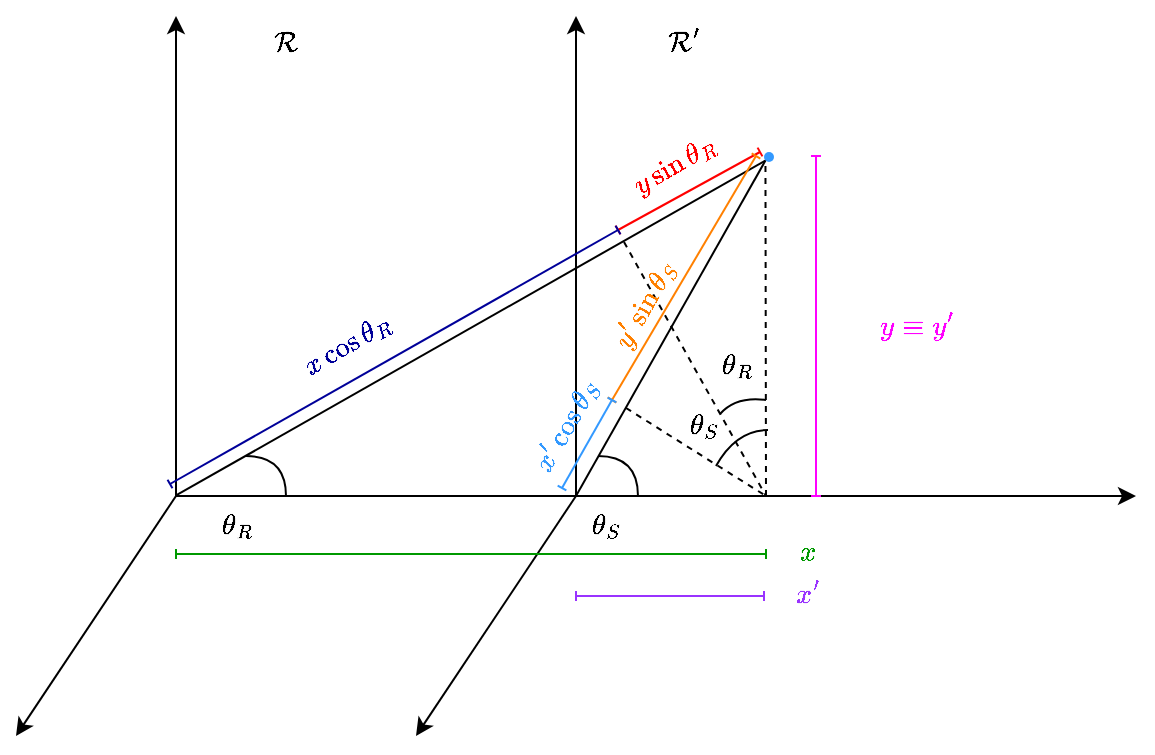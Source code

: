 <mxfile version="26.2.2">
  <diagram name="Pagina-1" id="CYc5HrB_2l5WMtBL0R6f">
    <mxGraphModel dx="1428" dy="841" grid="1" gridSize="10" guides="1" tooltips="1" connect="1" arrows="1" fold="1" page="1" pageScale="1" pageWidth="827" pageHeight="1169" math="1" shadow="0">
      <root>
        <mxCell id="0" />
        <mxCell id="1" parent="0" />
        <mxCell id="VXQqW4wcZAnZ1UCyCvzr-35" value="$$y\sin \theta_R$$" style="text;html=1;align=center;verticalAlign=middle;resizable=0;points=[];autosize=1;strokeColor=none;fillColor=none;fontColor=#FF0000;rotation=-30;" vertex="1" parent="1">
          <mxGeometry x="469" y="220" width="120" height="30" as="geometry" />
        </mxCell>
        <mxCell id="VXQqW4wcZAnZ1UCyCvzr-1" value="" style="endArrow=classic;html=1;rounded=0;" edge="1" parent="1">
          <mxGeometry width="50" height="50" relative="1" as="geometry">
            <mxPoint x="280" y="400" as="sourcePoint" />
            <mxPoint x="760" y="400" as="targetPoint" />
          </mxGeometry>
        </mxCell>
        <mxCell id="VXQqW4wcZAnZ1UCyCvzr-2" value="" style="endArrow=classic;html=1;rounded=0;" edge="1" parent="1">
          <mxGeometry width="50" height="50" relative="1" as="geometry">
            <mxPoint x="280" y="400" as="sourcePoint" />
            <mxPoint x="280" y="160" as="targetPoint" />
          </mxGeometry>
        </mxCell>
        <mxCell id="VXQqW4wcZAnZ1UCyCvzr-3" value="" style="endArrow=classic;html=1;rounded=0;" edge="1" parent="1">
          <mxGeometry width="50" height="50" relative="1" as="geometry">
            <mxPoint x="280" y="400" as="sourcePoint" />
            <mxPoint x="200" y="520" as="targetPoint" />
          </mxGeometry>
        </mxCell>
        <mxCell id="VXQqW4wcZAnZ1UCyCvzr-5" value="" style="endArrow=classic;html=1;rounded=0;" edge="1" parent="1">
          <mxGeometry width="50" height="50" relative="1" as="geometry">
            <mxPoint x="480" y="400" as="sourcePoint" />
            <mxPoint x="480" y="160" as="targetPoint" />
          </mxGeometry>
        </mxCell>
        <mxCell id="VXQqW4wcZAnZ1UCyCvzr-6" value="" style="endArrow=classic;html=1;rounded=0;" edge="1" parent="1">
          <mxGeometry width="50" height="50" relative="1" as="geometry">
            <mxPoint x="480" y="400" as="sourcePoint" />
            <mxPoint x="400" y="520" as="targetPoint" />
          </mxGeometry>
        </mxCell>
        <mxCell id="VXQqW4wcZAnZ1UCyCvzr-7" value="" style="ellipse;whiteSpace=wrap;html=1;aspect=fixed;strokeColor=none;fillColor=#3399FF;" vertex="1" parent="1">
          <mxGeometry x="574" y="228" width="5" height="5" as="geometry" />
        </mxCell>
        <mxCell id="VXQqW4wcZAnZ1UCyCvzr-9" value="" style="endArrow=none;html=1;rounded=0;entryX=0;entryY=1;entryDx=0;entryDy=0;" edge="1" parent="1" target="VXQqW4wcZAnZ1UCyCvzr-7">
          <mxGeometry width="50" height="50" relative="1" as="geometry">
            <mxPoint x="280" y="399.73" as="sourcePoint" />
            <mxPoint x="570.732" y="233.998" as="targetPoint" />
          </mxGeometry>
        </mxCell>
        <mxCell id="VXQqW4wcZAnZ1UCyCvzr-10" value="" style="endArrow=none;html=1;rounded=0;entryX=0;entryY=1;entryDx=0;entryDy=0;" edge="1" parent="1" target="VXQqW4wcZAnZ1UCyCvzr-7">
          <mxGeometry width="50" height="50" relative="1" as="geometry">
            <mxPoint x="480" y="400" as="sourcePoint" />
            <mxPoint x="530" y="350" as="targetPoint" />
          </mxGeometry>
        </mxCell>
        <mxCell id="VXQqW4wcZAnZ1UCyCvzr-11" value="" style="endArrow=none;html=1;rounded=0;dashed=1;" edge="1" parent="1">
          <mxGeometry width="50" height="50" relative="1" as="geometry">
            <mxPoint x="504" y="273" as="sourcePoint" />
            <mxPoint x="575" y="400" as="targetPoint" />
          </mxGeometry>
        </mxCell>
        <mxCell id="VXQqW4wcZAnZ1UCyCvzr-16" value="" style="endArrow=none;html=1;rounded=0;dashed=1;" edge="1" parent="1">
          <mxGeometry width="50" height="50" relative="1" as="geometry">
            <mxPoint x="505" y="356" as="sourcePoint" />
            <mxPoint x="575" y="400" as="targetPoint" />
          </mxGeometry>
        </mxCell>
        <mxCell id="VXQqW4wcZAnZ1UCyCvzr-17" value="" style="endArrow=none;html=1;rounded=0;entryX=0;entryY=1;entryDx=0;entryDy=0;dashed=1;" edge="1" parent="1" target="VXQqW4wcZAnZ1UCyCvzr-7">
          <mxGeometry width="50" height="50" relative="1" as="geometry">
            <mxPoint x="575" y="400" as="sourcePoint" />
            <mxPoint x="620" y="240" as="targetPoint" />
          </mxGeometry>
        </mxCell>
        <mxCell id="VXQqW4wcZAnZ1UCyCvzr-18" value="" style="endArrow=none;html=1;rounded=0;curved=1;" edge="1" parent="1">
          <mxGeometry width="50" height="50" relative="1" as="geometry">
            <mxPoint x="511" y="400" as="sourcePoint" />
            <mxPoint x="491" y="380" as="targetPoint" />
            <Array as="points">
              <mxPoint x="511" y="380" />
            </Array>
          </mxGeometry>
        </mxCell>
        <mxCell id="VXQqW4wcZAnZ1UCyCvzr-23" value="" style="endArrow=none;html=1;rounded=0;curved=1;" edge="1" parent="1">
          <mxGeometry width="50" height="50" relative="1" as="geometry">
            <mxPoint x="335" y="400" as="sourcePoint" />
            <mxPoint x="315" y="380" as="targetPoint" />
            <Array as="points">
              <mxPoint x="335" y="380" />
            </Array>
          </mxGeometry>
        </mxCell>
        <mxCell id="VXQqW4wcZAnZ1UCyCvzr-26" value="$$\theta_S$$" style="text;html=1;align=center;verticalAlign=middle;resizable=0;points=[];autosize=1;strokeColor=none;fillColor=none;connectable=0;" vertex="1" parent="1">
          <mxGeometry x="450" y="400" width="90" height="30" as="geometry" />
        </mxCell>
        <mxCell id="VXQqW4wcZAnZ1UCyCvzr-28" value="" style="endArrow=none;html=1;rounded=0;curved=1;" edge="1" parent="1">
          <mxGeometry width="50" height="50" relative="1" as="geometry">
            <mxPoint x="552" y="359" as="sourcePoint" />
            <mxPoint x="575" y="352" as="targetPoint" />
            <Array as="points">
              <mxPoint x="560" y="350" />
            </Array>
          </mxGeometry>
        </mxCell>
        <mxCell id="VXQqW4wcZAnZ1UCyCvzr-29" value="$$\theta_R$$" style="text;html=1;align=center;verticalAlign=middle;resizable=0;points=[];autosize=1;strokeColor=none;fillColor=none;" vertex="1" parent="1">
          <mxGeometry x="260" y="400" width="100" height="30" as="geometry" />
        </mxCell>
        <mxCell id="VXQqW4wcZAnZ1UCyCvzr-30" value="$$\theta_R$$" style="text;html=1;align=center;verticalAlign=middle;resizable=0;points=[];autosize=1;strokeColor=none;fillColor=none;" vertex="1" parent="1">
          <mxGeometry x="510" y="320" width="100" height="30" as="geometry" />
        </mxCell>
        <mxCell id="VXQqW4wcZAnZ1UCyCvzr-32" value="" style="endArrow=baseDash;html=1;rounded=0;targetPerimeterSpacing=0;startArrow=baseDash;startFill=0;endFill=0;endSize=3;startSize=3;strokeColor=#FF0000;" edge="1" parent="1">
          <mxGeometry width="50" height="50" relative="1" as="geometry">
            <mxPoint x="501" y="267" as="sourcePoint" />
            <mxPoint x="572" y="228" as="targetPoint" />
          </mxGeometry>
        </mxCell>
        <mxCell id="VXQqW4wcZAnZ1UCyCvzr-33" value="" style="endArrow=baseDash;html=1;rounded=0;targetPerimeterSpacing=0;startArrow=baseDash;startFill=0;endFill=0;endSize=3;startSize=3;strokeColor=#000099;" edge="1" parent="1">
          <mxGeometry width="50" height="50" relative="1" as="geometry">
            <mxPoint x="277" y="394" as="sourcePoint" />
            <mxPoint x="501" y="267" as="targetPoint" />
          </mxGeometry>
        </mxCell>
        <mxCell id="VXQqW4wcZAnZ1UCyCvzr-34" value="$$x\cos \theta_R$$" style="text;html=1;align=center;verticalAlign=middle;resizable=0;points=[];autosize=1;strokeColor=none;fillColor=none;fontColor=#000099;rotation=-30;" vertex="1" parent="1">
          <mxGeometry x="300" y="310" width="130" height="30" as="geometry" />
        </mxCell>
        <mxCell id="VXQqW4wcZAnZ1UCyCvzr-36" value="" style="endArrow=baseDash;html=1;rounded=0;targetPerimeterSpacing=0;startArrow=baseDash;startFill=0;endFill=0;endSize=3;startSize=3;strokeColor=#FF8000;" edge="1" parent="1">
          <mxGeometry width="50" height="50" relative="1" as="geometry">
            <mxPoint x="498" y="352" as="sourcePoint" />
            <mxPoint x="570" y="230" as="targetPoint" />
          </mxGeometry>
        </mxCell>
        <mxCell id="VXQqW4wcZAnZ1UCyCvzr-37" value="" style="endArrow=baseDash;html=1;rounded=0;targetPerimeterSpacing=0;startArrow=baseDash;startFill=0;endFill=0;endSize=3;startSize=3;strokeColor=#3399FF;" edge="1" parent="1">
          <mxGeometry width="50" height="50" relative="1" as="geometry">
            <mxPoint x="473" y="396" as="sourcePoint" />
            <mxPoint x="498" y="352" as="targetPoint" />
          </mxGeometry>
        </mxCell>
        <mxCell id="VXQqW4wcZAnZ1UCyCvzr-38" value="$$y&#39;\sin \theta_S$$" style="text;html=1;align=center;verticalAlign=middle;resizable=0;points=[];autosize=1;strokeColor=none;fillColor=none;fontColor=#FF8000;rotation=-60;" vertex="1" parent="1">
          <mxGeometry x="449" y="290" width="130" height="30" as="geometry" />
        </mxCell>
        <mxCell id="VXQqW4wcZAnZ1UCyCvzr-39" value="$$x&#39;\cos \theta_S$$" style="text;html=1;align=center;verticalAlign=middle;resizable=0;points=[];autosize=1;strokeColor=none;fillColor=none;fontColor=#3399FF;rotation=-60;" vertex="1" parent="1">
          <mxGeometry x="410" y="350" width="130" height="30" as="geometry" />
        </mxCell>
        <mxCell id="VXQqW4wcZAnZ1UCyCvzr-40" value="" style="endArrow=none;html=1;rounded=0;curved=1;" edge="1" parent="1">
          <mxGeometry width="50" height="50" relative="1" as="geometry">
            <mxPoint x="550" y="385" as="sourcePoint" />
            <mxPoint x="576" y="367" as="targetPoint" />
            <Array as="points">
              <mxPoint x="560" y="367" />
            </Array>
          </mxGeometry>
        </mxCell>
        <mxCell id="VXQqW4wcZAnZ1UCyCvzr-41" value="$$\theta_S$$" style="text;html=1;align=center;verticalAlign=middle;resizable=0;points=[];autosize=1;strokeColor=none;fillColor=none;" vertex="1" parent="1">
          <mxGeometry x="499" y="350" width="90" height="30" as="geometry" />
        </mxCell>
        <mxCell id="VXQqW4wcZAnZ1UCyCvzr-42" value="" style="endArrow=baseDash;html=1;rounded=0;startArrow=baseDash;startFill=0;endFill=0;endSize=3;startSize=3;fontColor=#009900;strokeColor=#009900;" edge="1" parent="1">
          <mxGeometry width="50" height="50" relative="1" as="geometry">
            <mxPoint x="280" y="429" as="sourcePoint" />
            <mxPoint x="575" y="429" as="targetPoint" />
          </mxGeometry>
        </mxCell>
        <mxCell id="VXQqW4wcZAnZ1UCyCvzr-43" value="" style="endArrow=baseDash;html=1;rounded=0;startArrow=baseDash;startFill=0;endFill=0;endSize=3;startSize=3;strokeColor=#9933FF;" edge="1" parent="1">
          <mxGeometry width="50" height="50" relative="1" as="geometry">
            <mxPoint x="480" y="450" as="sourcePoint" />
            <mxPoint x="574" y="450" as="targetPoint" />
          </mxGeometry>
        </mxCell>
        <mxCell id="VXQqW4wcZAnZ1UCyCvzr-44" value="$$x$$" style="text;html=1;align=center;verticalAlign=middle;resizable=0;points=[];autosize=1;strokeColor=none;fillColor=none;fontColor=#009900;" vertex="1" parent="1">
          <mxGeometry x="566" y="413" width="60" height="30" as="geometry" />
        </mxCell>
        <mxCell id="VXQqW4wcZAnZ1UCyCvzr-45" value="$$x&#39;$$" style="text;html=1;align=center;verticalAlign=middle;resizable=0;points=[];autosize=1;strokeColor=none;fillColor=none;fontColor=#9933FF;" vertex="1" parent="1">
          <mxGeometry x="566" y="434" width="60" height="30" as="geometry" />
        </mxCell>
        <mxCell id="VXQqW4wcZAnZ1UCyCvzr-46" value="" style="endArrow=baseDash;html=1;rounded=0;startArrow=baseDash;startFill=0;endFill=0;endSize=3;startSize=3;strokeColor=#FF00FF;" edge="1" parent="1">
          <mxGeometry width="50" height="50" relative="1" as="geometry">
            <mxPoint x="600" y="400" as="sourcePoint" />
            <mxPoint x="600" y="230" as="targetPoint" />
          </mxGeometry>
        </mxCell>
        <mxCell id="VXQqW4wcZAnZ1UCyCvzr-47" value="$$y \equiv y&#39;$$" style="text;html=1;align=center;verticalAlign=middle;resizable=0;points=[];autosize=1;strokeColor=none;fillColor=none;fontColor=#FF00FF;" vertex="1" parent="1">
          <mxGeometry x="600" y="300" width="100" height="30" as="geometry" />
        </mxCell>
        <mxCell id="VXQqW4wcZAnZ1UCyCvzr-48" value="$$\mathcal{R}&#39;$$" style="text;html=1;align=center;verticalAlign=middle;resizable=0;points=[];autosize=1;strokeColor=none;fillColor=none;" vertex="1" parent="1">
          <mxGeometry x="479" y="158" width="110" height="30" as="geometry" />
        </mxCell>
        <mxCell id="VXQqW4wcZAnZ1UCyCvzr-49" value="$$\mathcal{R}$$" style="text;html=1;align=center;verticalAlign=middle;resizable=0;points=[];autosize=1;strokeColor=none;fillColor=none;" vertex="1" parent="1">
          <mxGeometry x="280" y="158" width="110" height="30" as="geometry" />
        </mxCell>
      </root>
    </mxGraphModel>
  </diagram>
</mxfile>
